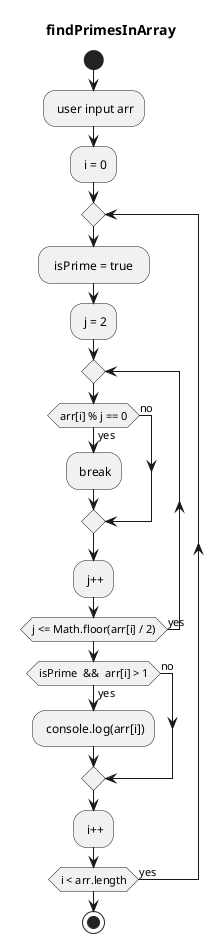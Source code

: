 @startuml
start
title  findPrimesInArray 
: user input arr;
: i = 0;
repeat
 :  isPrime = true  ; 
  : j = 2;
  repeat
    if (arr[i] % j == 0) then (yes)
      : break;
    else (no)
    endif
    : j++;
  repeat while (j <= Math.floor(arr[i] / 2)) is (yes)
  if (isPrime  &&  arr[i] > 1) then (yes)
    : console.log(arr[i]);
  else (no)
  endif
  : i++;
repeat while (i < arr.length) is (yes)
stop
@enduml